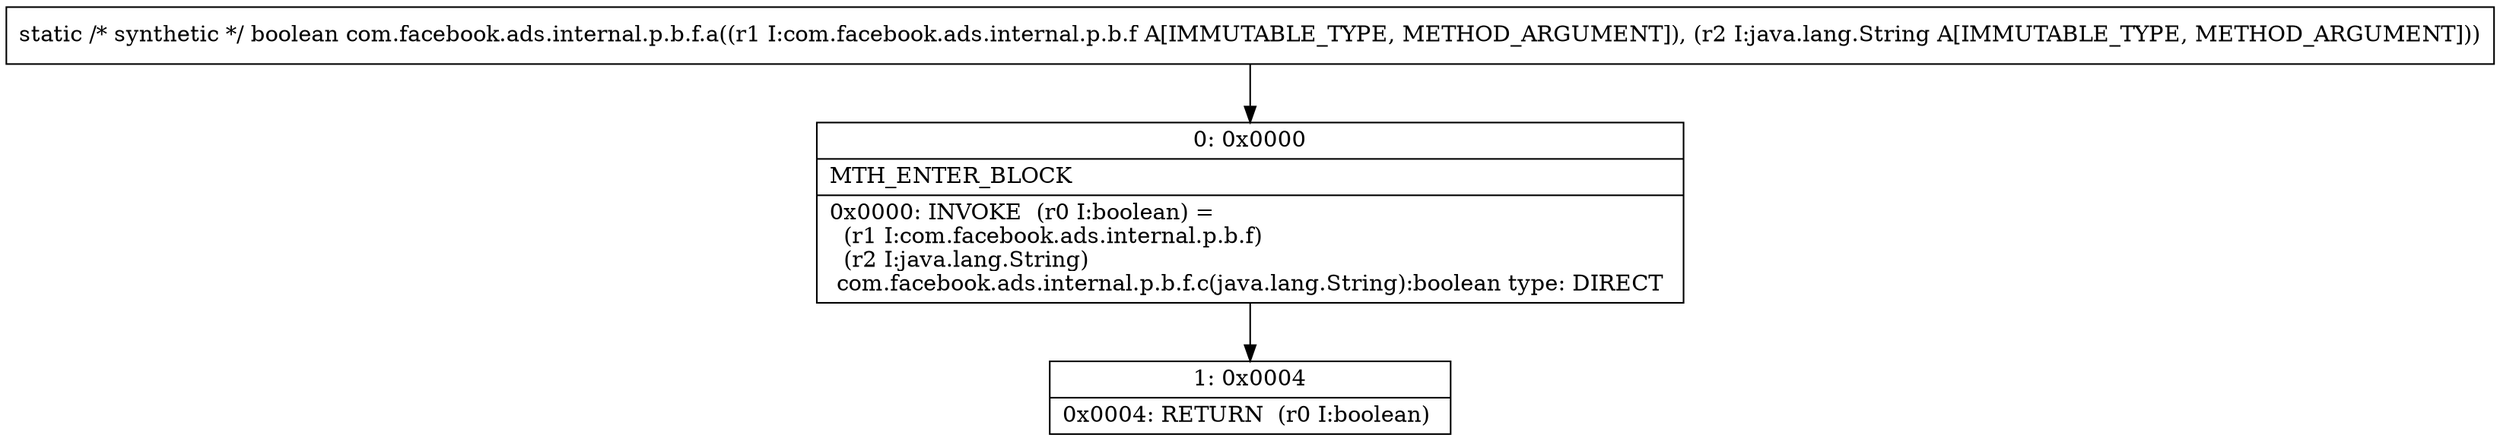 digraph "CFG forcom.facebook.ads.internal.p.b.f.a(Lcom\/facebook\/ads\/internal\/p\/b\/f;Ljava\/lang\/String;)Z" {
Node_0 [shape=record,label="{0\:\ 0x0000|MTH_ENTER_BLOCK\l|0x0000: INVOKE  (r0 I:boolean) = \l  (r1 I:com.facebook.ads.internal.p.b.f)\l  (r2 I:java.lang.String)\l com.facebook.ads.internal.p.b.f.c(java.lang.String):boolean type: DIRECT \l}"];
Node_1 [shape=record,label="{1\:\ 0x0004|0x0004: RETURN  (r0 I:boolean) \l}"];
MethodNode[shape=record,label="{static \/* synthetic *\/ boolean com.facebook.ads.internal.p.b.f.a((r1 I:com.facebook.ads.internal.p.b.f A[IMMUTABLE_TYPE, METHOD_ARGUMENT]), (r2 I:java.lang.String A[IMMUTABLE_TYPE, METHOD_ARGUMENT])) }"];
MethodNode -> Node_0;
Node_0 -> Node_1;
}

